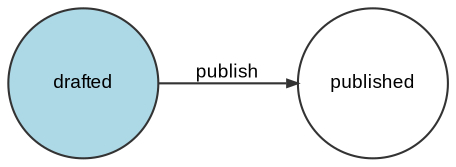 digraph workflow {
  ratio="compress" rankdir="LR"
  node [fontsize="9" fontname="Arial" color="#333333" fillcolor="lightblue" fixedsize="1" width="1"];
  edge [fontsize="9" fontname="Arial" color="#333333" arrowhead="normal" arrowsize="0.5"];

  place_drafted [label="drafted", shape=circle, style="filled"];
  place_published [label="published", shape=circle];
  place_drafted -> place_published [label="publish" style="solid"];
}

